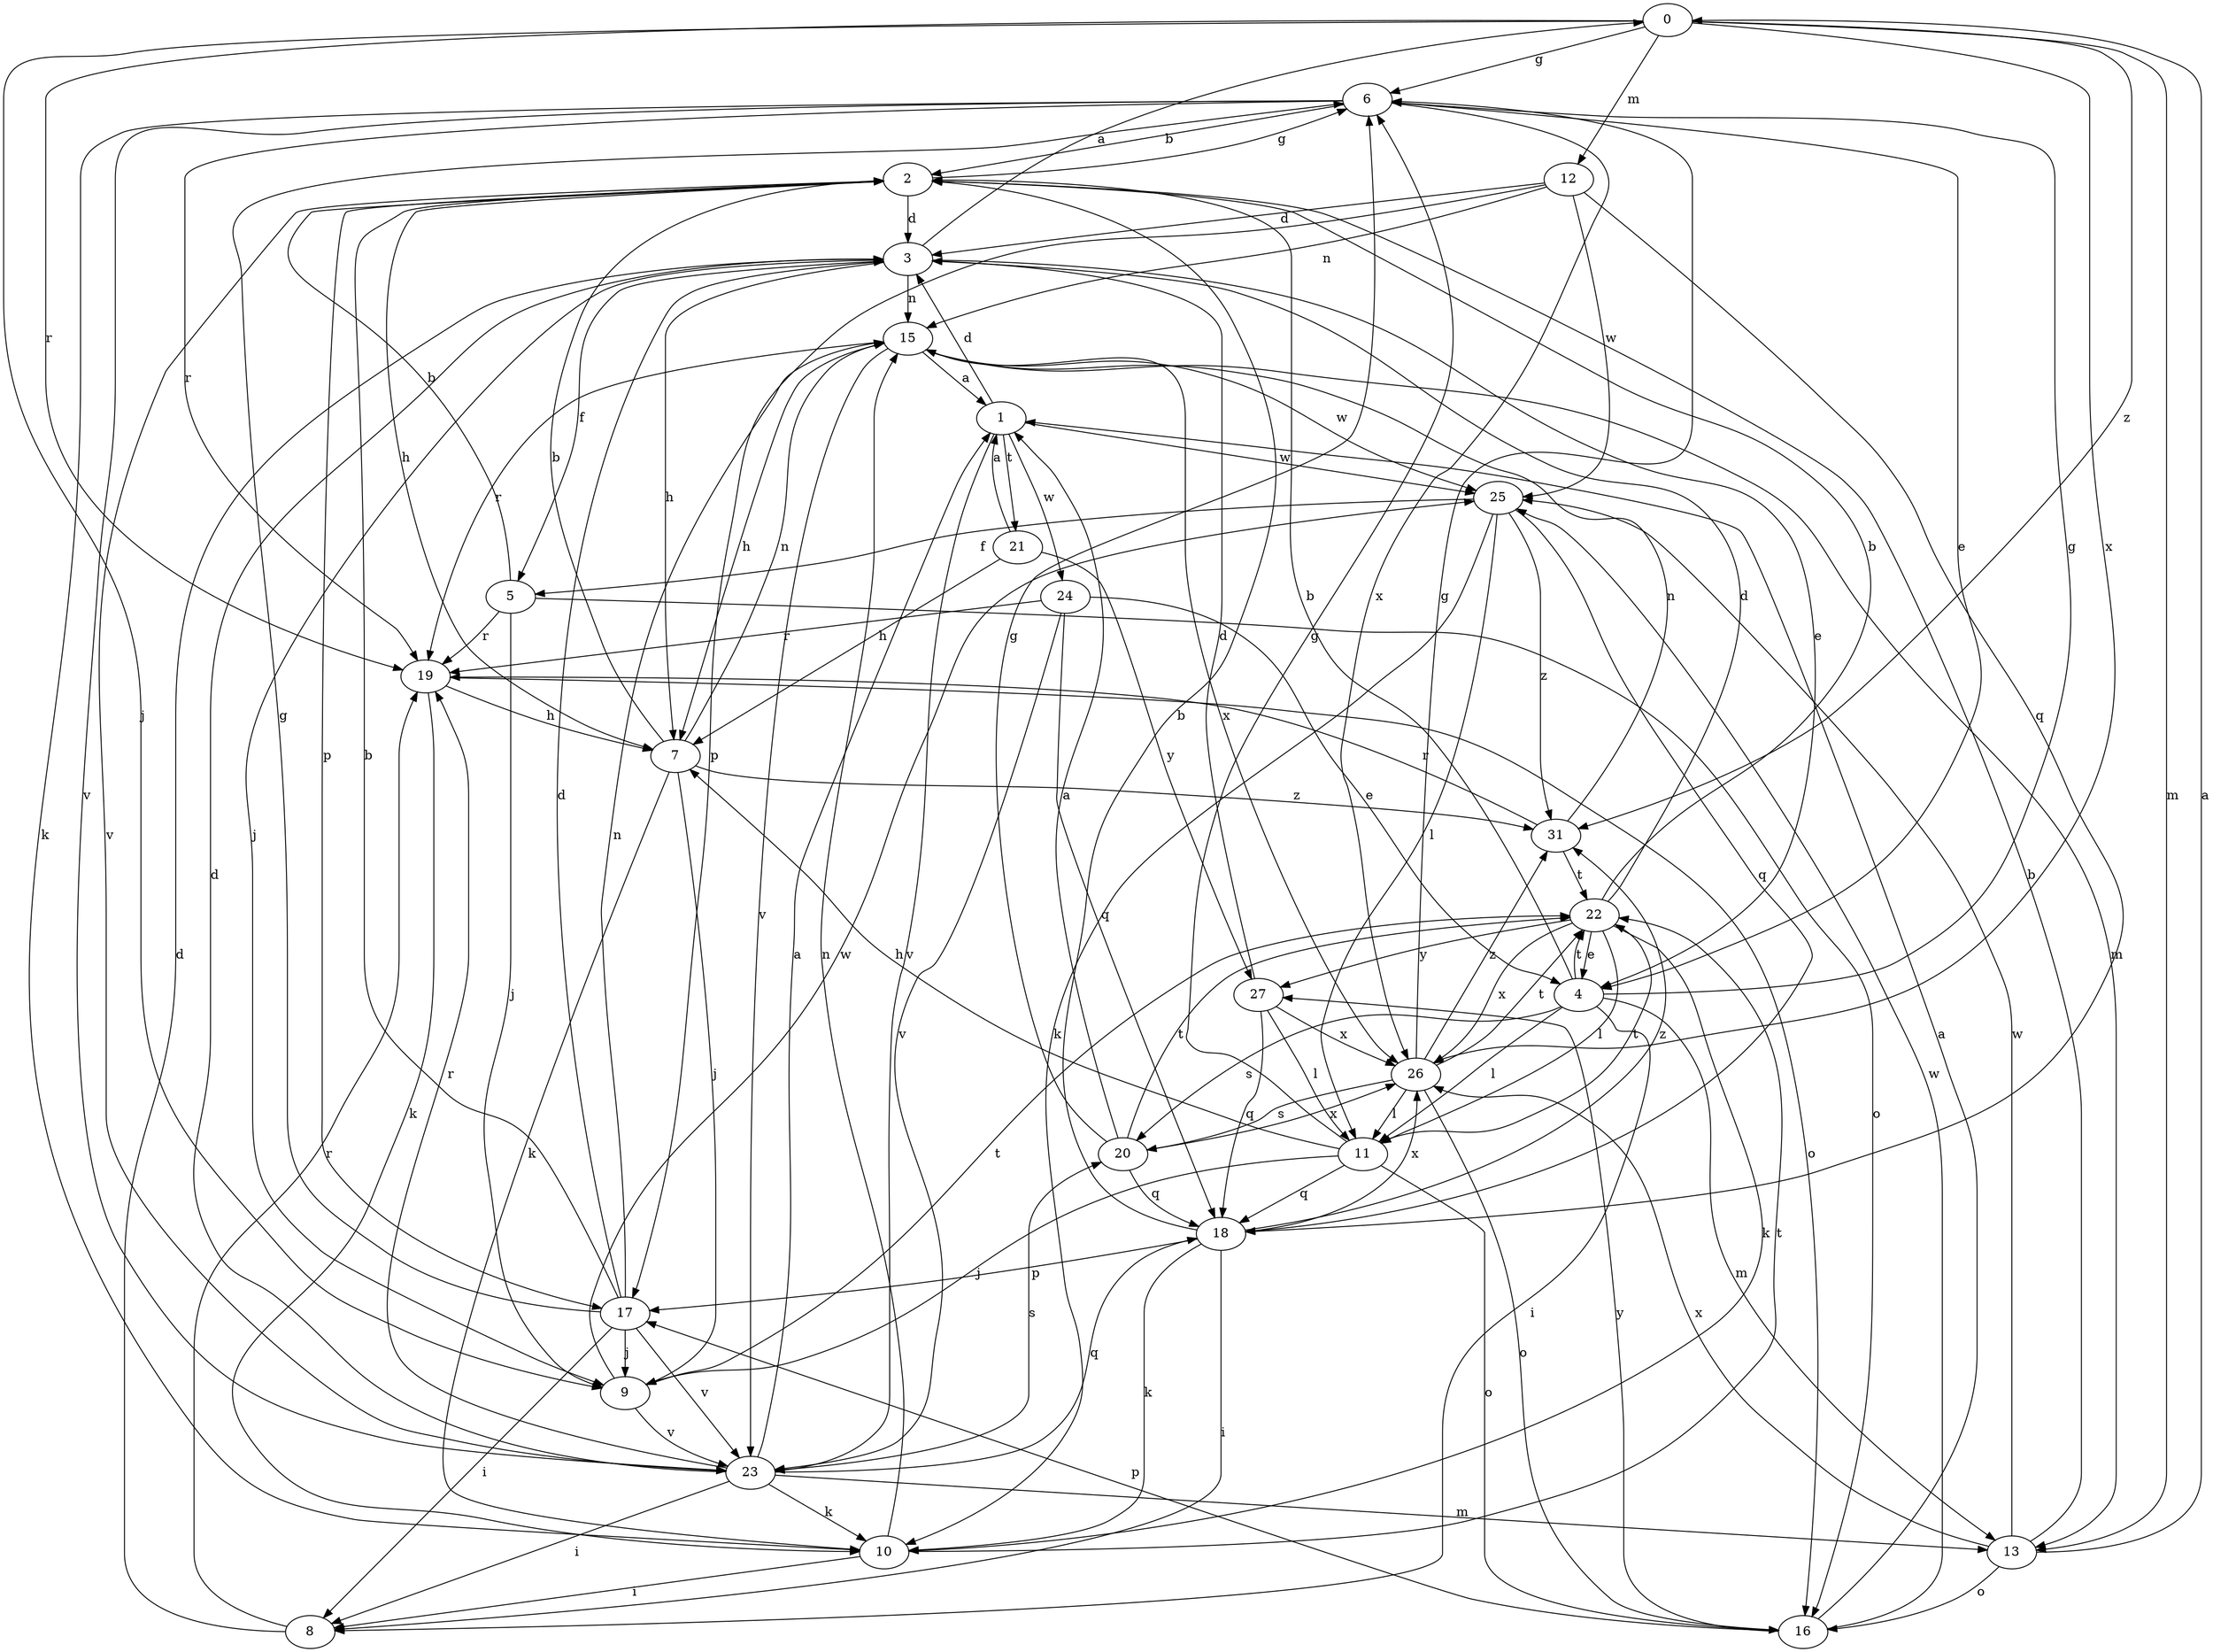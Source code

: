 strict digraph  {
0;
1;
2;
3;
4;
5;
6;
7;
8;
9;
10;
11;
12;
13;
15;
16;
17;
18;
19;
20;
21;
22;
23;
24;
25;
26;
27;
31;
0 -> 6  [label=g];
0 -> 9  [label=j];
0 -> 12  [label=m];
0 -> 13  [label=m];
0 -> 19  [label=r];
0 -> 26  [label=x];
0 -> 31  [label=z];
1 -> 3  [label=d];
1 -> 21  [label=t];
1 -> 23  [label=v];
1 -> 24  [label=w];
1 -> 25  [label=w];
2 -> 3  [label=d];
2 -> 6  [label=g];
2 -> 7  [label=h];
2 -> 17  [label=p];
2 -> 23  [label=v];
3 -> 0  [label=a];
3 -> 4  [label=e];
3 -> 5  [label=f];
3 -> 7  [label=h];
3 -> 9  [label=j];
3 -> 15  [label=n];
4 -> 2  [label=b];
4 -> 6  [label=g];
4 -> 8  [label=i];
4 -> 11  [label=l];
4 -> 13  [label=m];
4 -> 20  [label=s];
4 -> 22  [label=t];
5 -> 2  [label=b];
5 -> 9  [label=j];
5 -> 16  [label=o];
5 -> 19  [label=r];
6 -> 2  [label=b];
6 -> 4  [label=e];
6 -> 10  [label=k];
6 -> 19  [label=r];
6 -> 23  [label=v];
6 -> 26  [label=x];
7 -> 2  [label=b];
7 -> 9  [label=j];
7 -> 10  [label=k];
7 -> 15  [label=n];
7 -> 31  [label=z];
8 -> 3  [label=d];
8 -> 19  [label=r];
9 -> 22  [label=t];
9 -> 23  [label=v];
9 -> 25  [label=w];
10 -> 8  [label=i];
10 -> 15  [label=n];
10 -> 22  [label=t];
11 -> 6  [label=g];
11 -> 7  [label=h];
11 -> 9  [label=j];
11 -> 16  [label=o];
11 -> 18  [label=q];
11 -> 22  [label=t];
12 -> 3  [label=d];
12 -> 15  [label=n];
12 -> 17  [label=p];
12 -> 18  [label=q];
12 -> 25  [label=w];
13 -> 0  [label=a];
13 -> 2  [label=b];
13 -> 16  [label=o];
13 -> 25  [label=w];
13 -> 26  [label=x];
15 -> 1  [label=a];
15 -> 7  [label=h];
15 -> 13  [label=m];
15 -> 19  [label=r];
15 -> 23  [label=v];
15 -> 25  [label=w];
15 -> 26  [label=x];
16 -> 1  [label=a];
16 -> 17  [label=p];
16 -> 25  [label=w];
16 -> 27  [label=y];
17 -> 2  [label=b];
17 -> 3  [label=d];
17 -> 6  [label=g];
17 -> 8  [label=i];
17 -> 9  [label=j];
17 -> 15  [label=n];
17 -> 23  [label=v];
18 -> 2  [label=b];
18 -> 8  [label=i];
18 -> 10  [label=k];
18 -> 17  [label=p];
18 -> 26  [label=x];
18 -> 31  [label=z];
19 -> 7  [label=h];
19 -> 10  [label=k];
19 -> 16  [label=o];
20 -> 1  [label=a];
20 -> 6  [label=g];
20 -> 18  [label=q];
20 -> 22  [label=t];
20 -> 26  [label=x];
21 -> 1  [label=a];
21 -> 7  [label=h];
21 -> 27  [label=y];
22 -> 2  [label=b];
22 -> 3  [label=d];
22 -> 4  [label=e];
22 -> 10  [label=k];
22 -> 11  [label=l];
22 -> 26  [label=x];
22 -> 27  [label=y];
23 -> 1  [label=a];
23 -> 3  [label=d];
23 -> 8  [label=i];
23 -> 10  [label=k];
23 -> 13  [label=m];
23 -> 18  [label=q];
23 -> 19  [label=r];
23 -> 20  [label=s];
24 -> 4  [label=e];
24 -> 18  [label=q];
24 -> 19  [label=r];
24 -> 23  [label=v];
25 -> 5  [label=f];
25 -> 10  [label=k];
25 -> 11  [label=l];
25 -> 18  [label=q];
25 -> 31  [label=z];
26 -> 6  [label=g];
26 -> 11  [label=l];
26 -> 16  [label=o];
26 -> 20  [label=s];
26 -> 22  [label=t];
26 -> 31  [label=z];
27 -> 3  [label=d];
27 -> 11  [label=l];
27 -> 18  [label=q];
27 -> 26  [label=x];
31 -> 15  [label=n];
31 -> 19  [label=r];
31 -> 22  [label=t];
}
